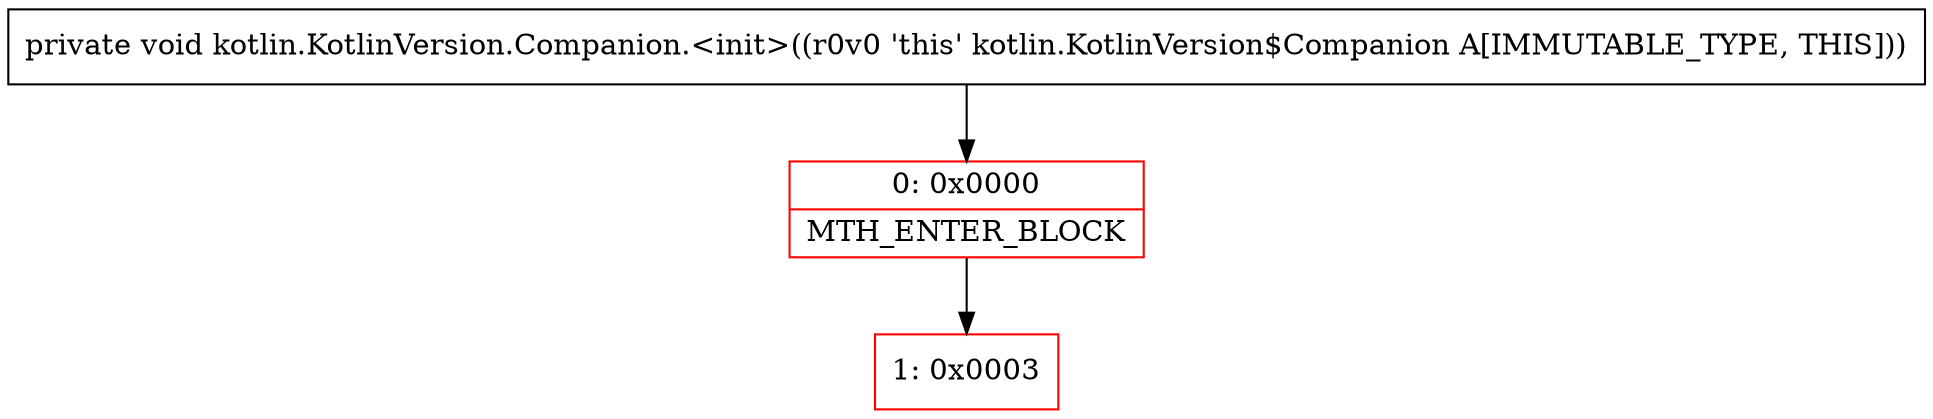 digraph "CFG forkotlin.KotlinVersion.Companion.\<init\>()V" {
subgraph cluster_Region_2061583200 {
label = "R(0)";
node [shape=record,color=blue];
}
Node_0 [shape=record,color=red,label="{0\:\ 0x0000|MTH_ENTER_BLOCK\l}"];
Node_1 [shape=record,color=red,label="{1\:\ 0x0003}"];
MethodNode[shape=record,label="{private void kotlin.KotlinVersion.Companion.\<init\>((r0v0 'this' kotlin.KotlinVersion$Companion A[IMMUTABLE_TYPE, THIS])) }"];
MethodNode -> Node_0;
Node_0 -> Node_1;
}


